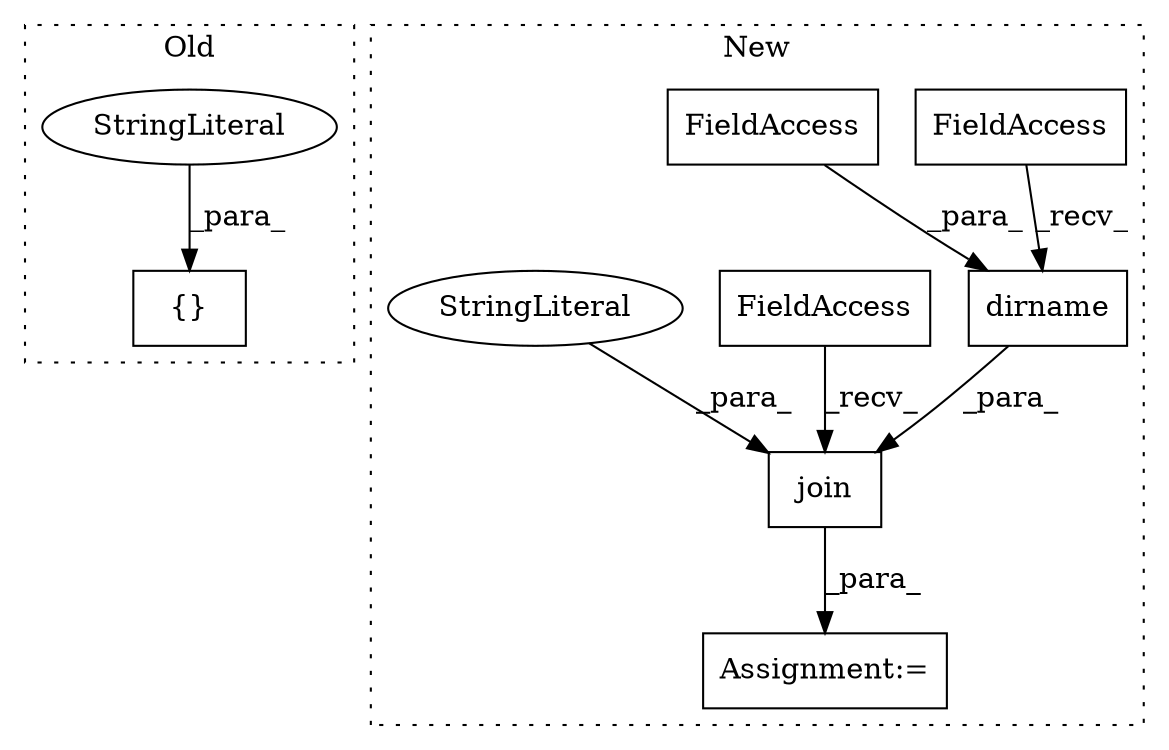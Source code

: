 digraph G {
subgraph cluster0 {
1 [label="{}" a="4" s="179,223" l="1,1" shape="box"];
8 [label="StringLiteral" a="45" s="211" l="12" shape="ellipse"];
label = "Old";
style="dotted";
}
subgraph cluster1 {
2 [label="dirname" a="32" s="667,683" l="8,1" shape="box"];
3 [label="FieldAccess" a="22" s="659" l="2" shape="box"];
4 [label="FieldAccess" a="22" s="675" l="8" shape="box"];
5 [label="join" a="32" s="638,698" l="5,1" shape="box"];
6 [label="FieldAccess" a="22" s="630" l="2" shape="box"];
7 [label="StringLiteral" a="45" s="686" l="12" shape="ellipse"];
9 [label="Assignment:=" a="7" s="617" l="1" shape="box"];
label = "New";
style="dotted";
}
2 -> 5 [label="_para_"];
3 -> 2 [label="_recv_"];
4 -> 2 [label="_para_"];
5 -> 9 [label="_para_"];
6 -> 5 [label="_recv_"];
7 -> 5 [label="_para_"];
8 -> 1 [label="_para_"];
}